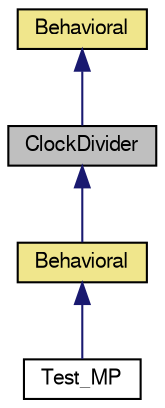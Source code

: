 digraph G
{
  edge [fontname="FreeSans",fontsize="10",labelfontname="FreeSans",labelfontsize="10"];
  node [fontname="FreeSans",fontsize="10",shape=record];
  Node1 [label="ClockDivider",height=0.2,width=0.4,color="black", fillcolor="grey75", style="filled" fontcolor="black"];
  Node2 -> Node1 [dir=back,color="midnightblue",fontsize="10",style="solid",fontname="FreeSans"];
  Node2 [label="Behavioral",height=0.2,width=0.4,color="black", fillcolor="khaki", style="filled",URL="$classClockDivider_1_1Behavioral.html"];
  Node1 -> Node3 [dir=back,color="midnightblue",fontsize="10",style="solid",fontname="FreeSans"];
  Node3 [label="Behavioral",height=0.2,width=0.4,color="black", fillcolor="khaki", style="filled",URL="$classTest__MP_1_1Behavioral.html"];
  Node3 -> Node4 [dir=back,color="midnightblue",fontsize="10",style="solid",fontname="FreeSans"];
  Node4 [label="Test_MP",height=0.2,width=0.4,color="black", fillcolor="white", style="filled",URL="$classTest__MP.html"];
}
